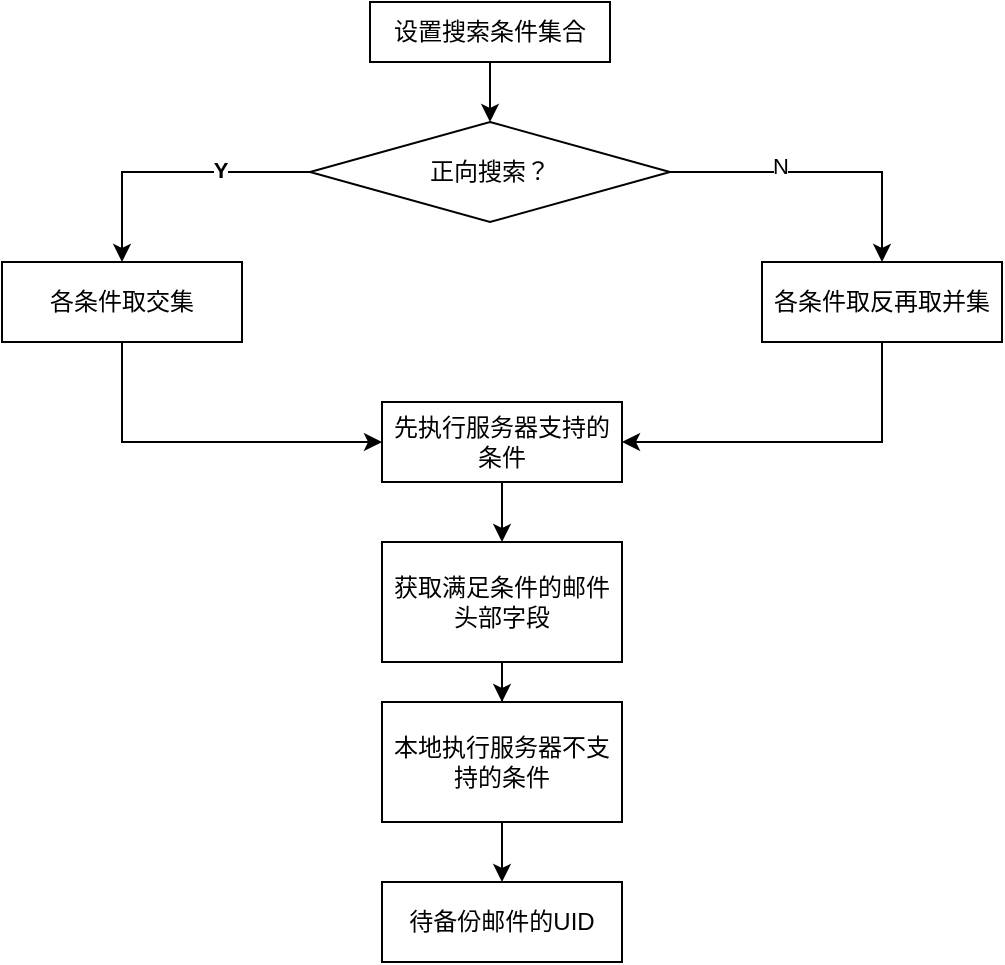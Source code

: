 <mxfile version="24.1.0" type="github">
  <diagram name="第 1 页" id="VbYxP_IMOz5BQxSwF033">
    <mxGraphModel dx="1036" dy="551" grid="1" gridSize="10" guides="1" tooltips="1" connect="1" arrows="1" fold="1" page="1" pageScale="1" pageWidth="827" pageHeight="1169" math="0" shadow="0">
      <root>
        <mxCell id="0" />
        <mxCell id="1" parent="0" />
        <mxCell id="tzoFN_0iuVmwt0Pl230T-3" style="edgeStyle=orthogonalEdgeStyle;rounded=0;orthogonalLoop=1;jettySize=auto;html=1;entryX=0.5;entryY=0;entryDx=0;entryDy=0;" edge="1" parent="1" source="tzoFN_0iuVmwt0Pl230T-1" target="tzoFN_0iuVmwt0Pl230T-2">
          <mxGeometry relative="1" as="geometry">
            <Array as="points">
              <mxPoint x="230" y="195" />
            </Array>
          </mxGeometry>
        </mxCell>
        <mxCell id="tzoFN_0iuVmwt0Pl230T-22" value="Y" style="edgeLabel;html=1;align=center;verticalAlign=middle;resizable=0;points=[];fontStyle=1" vertex="1" connectable="0" parent="tzoFN_0iuVmwt0Pl230T-3">
          <mxGeometry x="-0.347" y="-1" relative="1" as="geometry">
            <mxPoint as="offset" />
          </mxGeometry>
        </mxCell>
        <mxCell id="tzoFN_0iuVmwt0Pl230T-4" style="edgeStyle=orthogonalEdgeStyle;rounded=0;orthogonalLoop=1;jettySize=auto;html=1;entryX=0.5;entryY=0;entryDx=0;entryDy=0;" edge="1" parent="1" source="tzoFN_0iuVmwt0Pl230T-1" target="tzoFN_0iuVmwt0Pl230T-5">
          <mxGeometry relative="1" as="geometry">
            <mxPoint x="620" y="240" as="targetPoint" />
          </mxGeometry>
        </mxCell>
        <mxCell id="tzoFN_0iuVmwt0Pl230T-23" value="N" style="edgeLabel;html=1;align=center;verticalAlign=middle;resizable=0;points=[];" vertex="1" connectable="0" parent="tzoFN_0iuVmwt0Pl230T-4">
          <mxGeometry x="-0.277" y="3" relative="1" as="geometry">
            <mxPoint as="offset" />
          </mxGeometry>
        </mxCell>
        <mxCell id="tzoFN_0iuVmwt0Pl230T-1" value="正向搜索？" style="rhombus;whiteSpace=wrap;html=1;" vertex="1" parent="1">
          <mxGeometry x="324" y="170" width="180" height="50" as="geometry" />
        </mxCell>
        <mxCell id="tzoFN_0iuVmwt0Pl230T-9" value="" style="edgeStyle=orthogonalEdgeStyle;rounded=0;orthogonalLoop=1;jettySize=auto;html=1;" edge="1" parent="1" source="tzoFN_0iuVmwt0Pl230T-2" target="tzoFN_0iuVmwt0Pl230T-8">
          <mxGeometry relative="1" as="geometry">
            <Array as="points">
              <mxPoint x="230" y="330" />
            </Array>
          </mxGeometry>
        </mxCell>
        <mxCell id="tzoFN_0iuVmwt0Pl230T-2" value="各条件取交集" style="rounded=0;whiteSpace=wrap;html=1;" vertex="1" parent="1">
          <mxGeometry x="170" y="240" width="120" height="40" as="geometry" />
        </mxCell>
        <mxCell id="tzoFN_0iuVmwt0Pl230T-11" style="edgeStyle=orthogonalEdgeStyle;rounded=0;orthogonalLoop=1;jettySize=auto;html=1;entryX=1;entryY=0.5;entryDx=0;entryDy=0;" edge="1" parent="1" source="tzoFN_0iuVmwt0Pl230T-5" target="tzoFN_0iuVmwt0Pl230T-8">
          <mxGeometry relative="1" as="geometry">
            <mxPoint x="610" y="350" as="targetPoint" />
            <Array as="points">
              <mxPoint x="610" y="330" />
            </Array>
          </mxGeometry>
        </mxCell>
        <mxCell id="tzoFN_0iuVmwt0Pl230T-5" value="各条件取反再取并集" style="rounded=0;whiteSpace=wrap;html=1;" vertex="1" parent="1">
          <mxGeometry x="550" y="240" width="120" height="40" as="geometry" />
        </mxCell>
        <mxCell id="tzoFN_0iuVmwt0Pl230T-7" style="edgeStyle=orthogonalEdgeStyle;rounded=0;orthogonalLoop=1;jettySize=auto;html=1;entryX=0.5;entryY=0;entryDx=0;entryDy=0;" edge="1" parent="1" source="tzoFN_0iuVmwt0Pl230T-6" target="tzoFN_0iuVmwt0Pl230T-1">
          <mxGeometry relative="1" as="geometry" />
        </mxCell>
        <mxCell id="tzoFN_0iuVmwt0Pl230T-6" value="设置搜索条件集合" style="rounded=0;whiteSpace=wrap;html=1;" vertex="1" parent="1">
          <mxGeometry x="354" y="110" width="120" height="30" as="geometry" />
        </mxCell>
        <mxCell id="tzoFN_0iuVmwt0Pl230T-14" value="" style="edgeStyle=orthogonalEdgeStyle;rounded=0;orthogonalLoop=1;jettySize=auto;html=1;" edge="1" parent="1" source="tzoFN_0iuVmwt0Pl230T-8" target="tzoFN_0iuVmwt0Pl230T-13">
          <mxGeometry relative="1" as="geometry" />
        </mxCell>
        <mxCell id="tzoFN_0iuVmwt0Pl230T-8" value="先执行服务器支持的条件" style="whiteSpace=wrap;html=1;rounded=0;" vertex="1" parent="1">
          <mxGeometry x="360" y="310" width="120" height="40" as="geometry" />
        </mxCell>
        <mxCell id="tzoFN_0iuVmwt0Pl230T-19" value="" style="edgeStyle=orthogonalEdgeStyle;rounded=0;orthogonalLoop=1;jettySize=auto;html=1;" edge="1" parent="1" source="tzoFN_0iuVmwt0Pl230T-13" target="tzoFN_0iuVmwt0Pl230T-18">
          <mxGeometry relative="1" as="geometry" />
        </mxCell>
        <mxCell id="tzoFN_0iuVmwt0Pl230T-13" value="获取满足条件的邮件头部字段" style="whiteSpace=wrap;html=1;rounded=0;" vertex="1" parent="1">
          <mxGeometry x="360" y="380" width="120" height="60" as="geometry" />
        </mxCell>
        <mxCell id="tzoFN_0iuVmwt0Pl230T-25" value="" style="edgeStyle=orthogonalEdgeStyle;rounded=0;orthogonalLoop=1;jettySize=auto;html=1;" edge="1" parent="1" source="tzoFN_0iuVmwt0Pl230T-18" target="tzoFN_0iuVmwt0Pl230T-24">
          <mxGeometry relative="1" as="geometry" />
        </mxCell>
        <mxCell id="tzoFN_0iuVmwt0Pl230T-18" value="本地执行服务器不支持的条件" style="whiteSpace=wrap;html=1;rounded=0;" vertex="1" parent="1">
          <mxGeometry x="360" y="460" width="120" height="60" as="geometry" />
        </mxCell>
        <mxCell id="tzoFN_0iuVmwt0Pl230T-24" value="待备份邮件的UID" style="whiteSpace=wrap;html=1;rounded=0;" vertex="1" parent="1">
          <mxGeometry x="360" y="550" width="120" height="40" as="geometry" />
        </mxCell>
      </root>
    </mxGraphModel>
  </diagram>
</mxfile>
